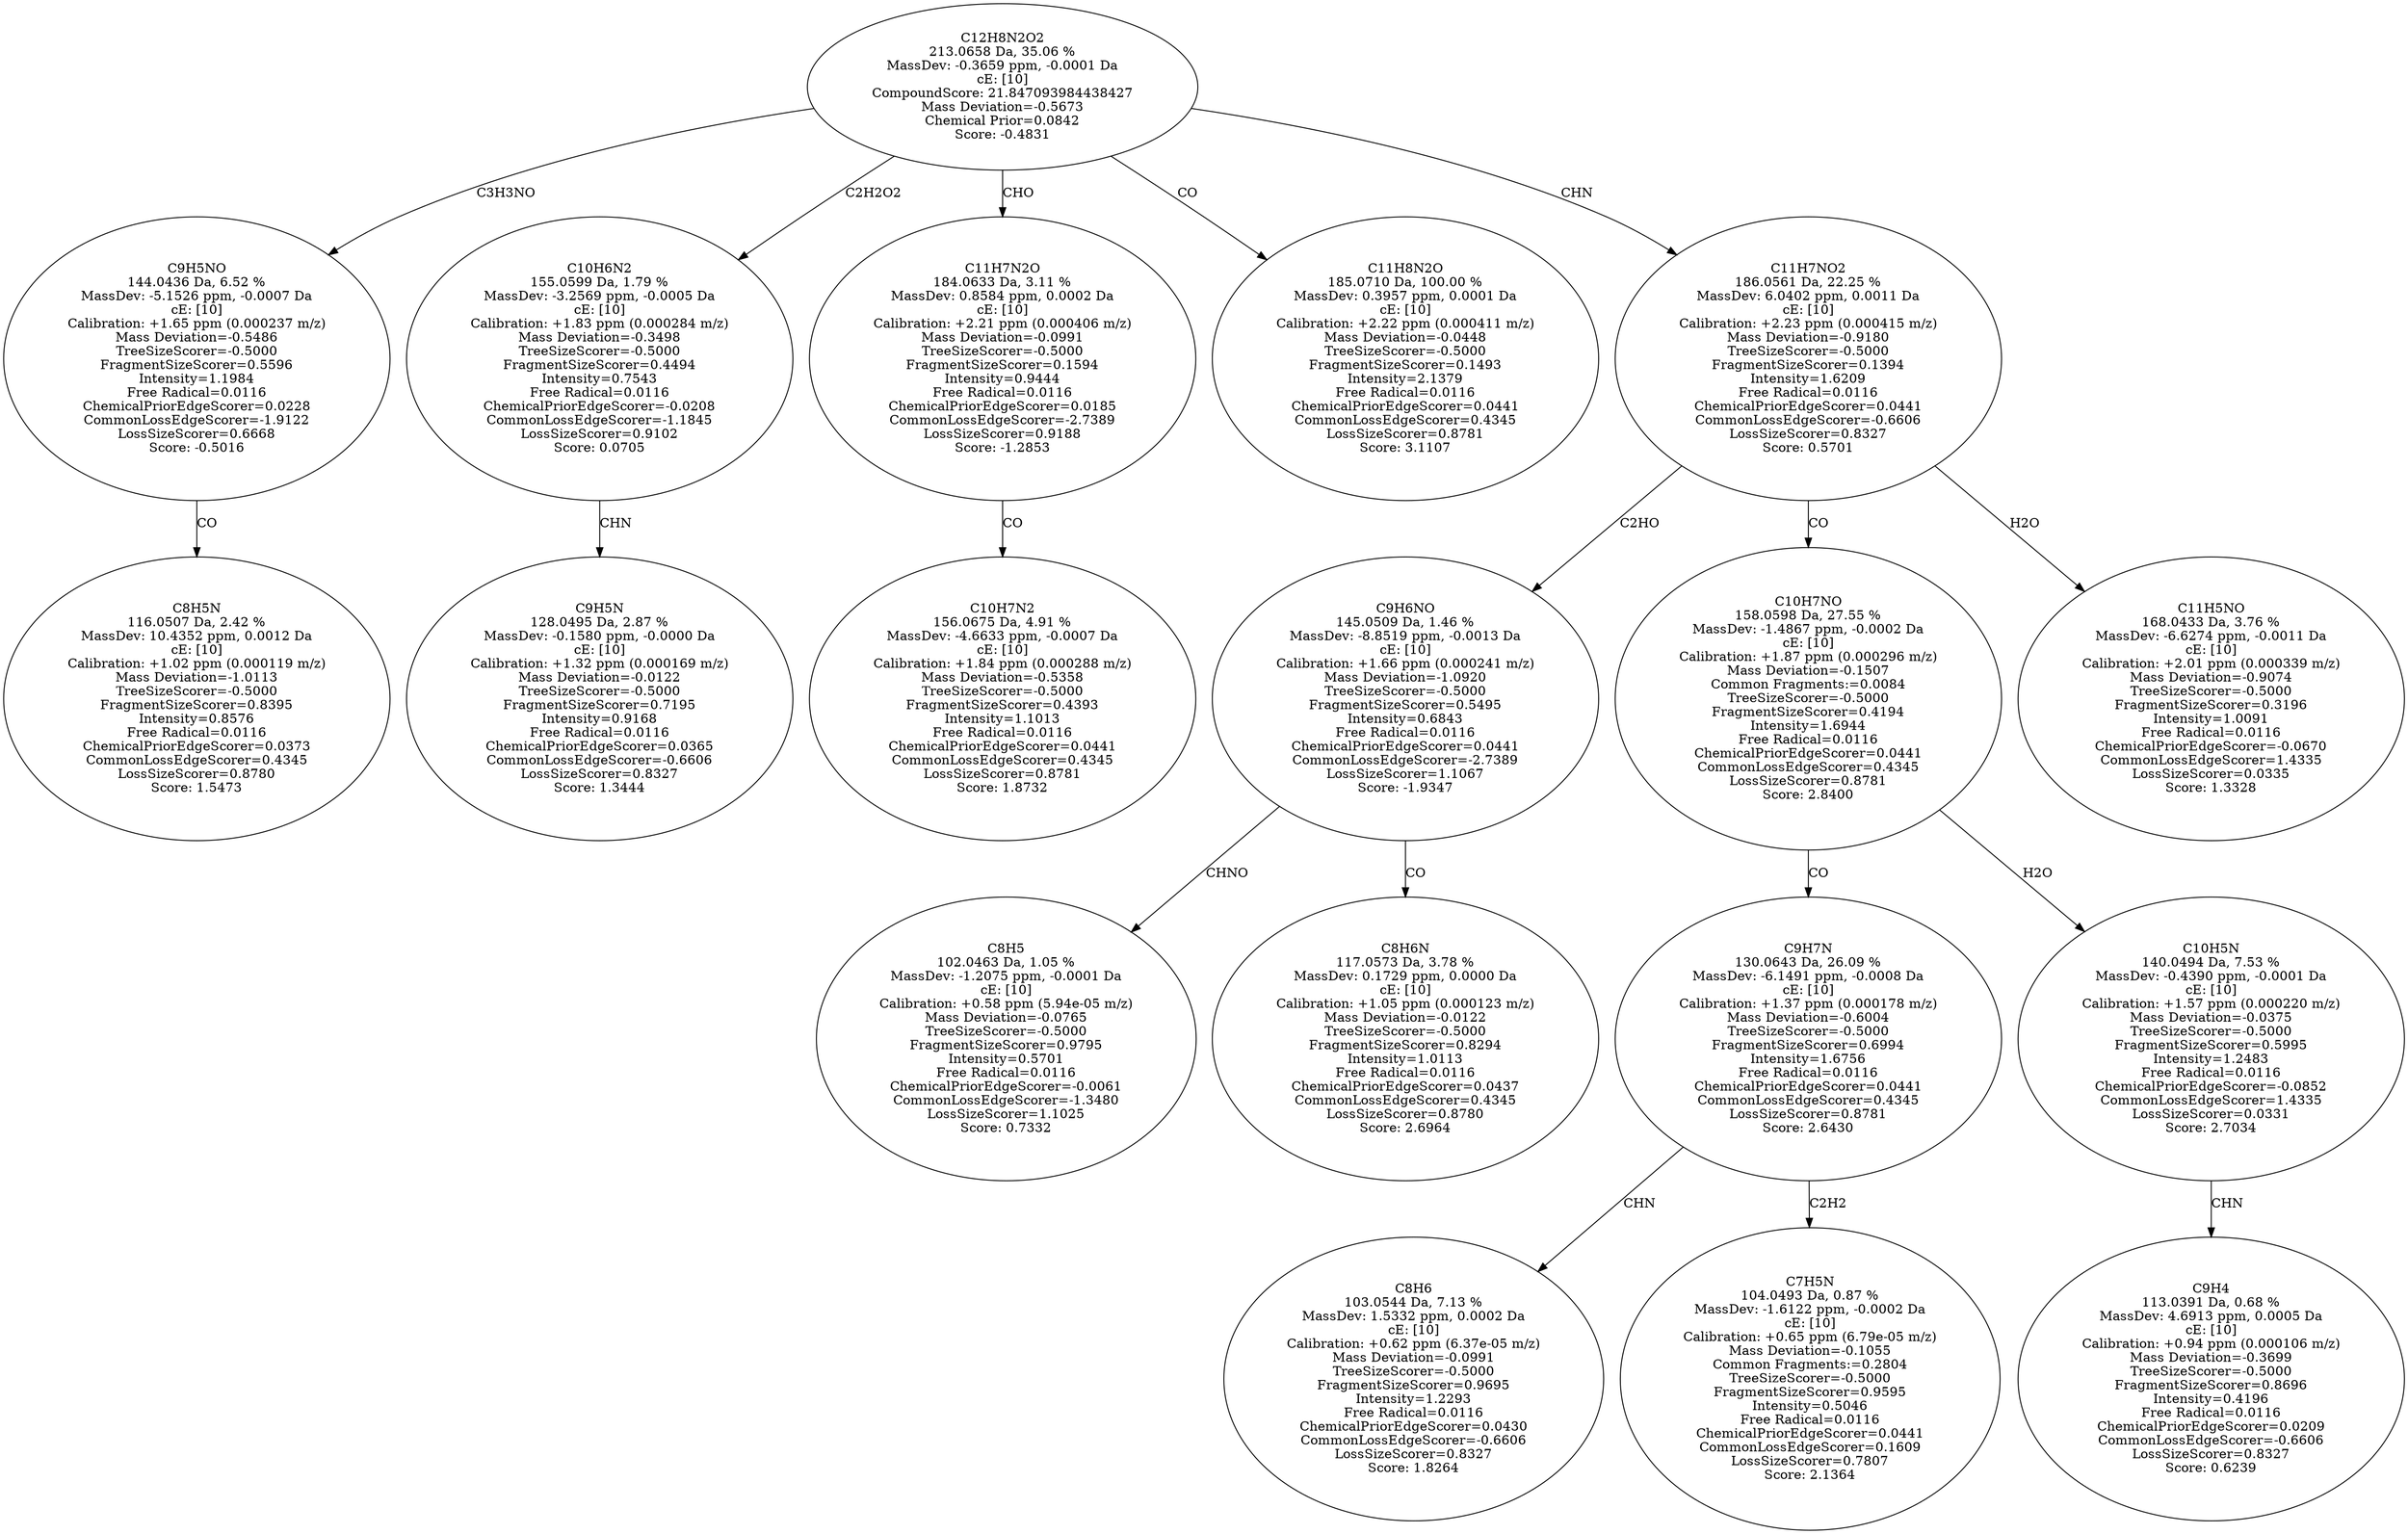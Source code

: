 strict digraph {
v1 [label="C8H5N\n116.0507 Da, 2.42 %\nMassDev: 10.4352 ppm, 0.0012 Da\ncE: [10]\nCalibration: +1.02 ppm (0.000119 m/z)\nMass Deviation=-1.0113\nTreeSizeScorer=-0.5000\nFragmentSizeScorer=0.8395\nIntensity=0.8576\nFree Radical=0.0116\nChemicalPriorEdgeScorer=0.0373\nCommonLossEdgeScorer=0.4345\nLossSizeScorer=0.8780\nScore: 1.5473"];
v2 [label="C9H5NO\n144.0436 Da, 6.52 %\nMassDev: -5.1526 ppm, -0.0007 Da\ncE: [10]\nCalibration: +1.65 ppm (0.000237 m/z)\nMass Deviation=-0.5486\nTreeSizeScorer=-0.5000\nFragmentSizeScorer=0.5596\nIntensity=1.1984\nFree Radical=0.0116\nChemicalPriorEdgeScorer=0.0228\nCommonLossEdgeScorer=-1.9122\nLossSizeScorer=0.6668\nScore: -0.5016"];
v3 [label="C9H5N\n128.0495 Da, 2.87 %\nMassDev: -0.1580 ppm, -0.0000 Da\ncE: [10]\nCalibration: +1.32 ppm (0.000169 m/z)\nMass Deviation=-0.0122\nTreeSizeScorer=-0.5000\nFragmentSizeScorer=0.7195\nIntensity=0.9168\nFree Radical=0.0116\nChemicalPriorEdgeScorer=0.0365\nCommonLossEdgeScorer=-0.6606\nLossSizeScorer=0.8327\nScore: 1.3444"];
v4 [label="C10H6N2\n155.0599 Da, 1.79 %\nMassDev: -3.2569 ppm, -0.0005 Da\ncE: [10]\nCalibration: +1.83 ppm (0.000284 m/z)\nMass Deviation=-0.3498\nTreeSizeScorer=-0.5000\nFragmentSizeScorer=0.4494\nIntensity=0.7543\nFree Radical=0.0116\nChemicalPriorEdgeScorer=-0.0208\nCommonLossEdgeScorer=-1.1845\nLossSizeScorer=0.9102\nScore: 0.0705"];
v5 [label="C10H7N2\n156.0675 Da, 4.91 %\nMassDev: -4.6633 ppm, -0.0007 Da\ncE: [10]\nCalibration: +1.84 ppm (0.000288 m/z)\nMass Deviation=-0.5358\nTreeSizeScorer=-0.5000\nFragmentSizeScorer=0.4393\nIntensity=1.1013\nFree Radical=0.0116\nChemicalPriorEdgeScorer=0.0441\nCommonLossEdgeScorer=0.4345\nLossSizeScorer=0.8781\nScore: 1.8732"];
v6 [label="C11H7N2O\n184.0633 Da, 3.11 %\nMassDev: 0.8584 ppm, 0.0002 Da\ncE: [10]\nCalibration: +2.21 ppm (0.000406 m/z)\nMass Deviation=-0.0991\nTreeSizeScorer=-0.5000\nFragmentSizeScorer=0.1594\nIntensity=0.9444\nFree Radical=0.0116\nChemicalPriorEdgeScorer=0.0185\nCommonLossEdgeScorer=-2.7389\nLossSizeScorer=0.9188\nScore: -1.2853"];
v7 [label="C11H8N2O\n185.0710 Da, 100.00 %\nMassDev: 0.3957 ppm, 0.0001 Da\ncE: [10]\nCalibration: +2.22 ppm (0.000411 m/z)\nMass Deviation=-0.0448\nTreeSizeScorer=-0.5000\nFragmentSizeScorer=0.1493\nIntensity=2.1379\nFree Radical=0.0116\nChemicalPriorEdgeScorer=0.0441\nCommonLossEdgeScorer=0.4345\nLossSizeScorer=0.8781\nScore: 3.1107"];
v8 [label="C8H5\n102.0463 Da, 1.05 %\nMassDev: -1.2075 ppm, -0.0001 Da\ncE: [10]\nCalibration: +0.58 ppm (5.94e-05 m/z)\nMass Deviation=-0.0765\nTreeSizeScorer=-0.5000\nFragmentSizeScorer=0.9795\nIntensity=0.5701\nFree Radical=0.0116\nChemicalPriorEdgeScorer=-0.0061\nCommonLossEdgeScorer=-1.3480\nLossSizeScorer=1.1025\nScore: 0.7332"];
v9 [label="C8H6N\n117.0573 Da, 3.78 %\nMassDev: 0.1729 ppm, 0.0000 Da\ncE: [10]\nCalibration: +1.05 ppm (0.000123 m/z)\nMass Deviation=-0.0122\nTreeSizeScorer=-0.5000\nFragmentSizeScorer=0.8294\nIntensity=1.0113\nFree Radical=0.0116\nChemicalPriorEdgeScorer=0.0437\nCommonLossEdgeScorer=0.4345\nLossSizeScorer=0.8780\nScore: 2.6964"];
v10 [label="C9H6NO\n145.0509 Da, 1.46 %\nMassDev: -8.8519 ppm, -0.0013 Da\ncE: [10]\nCalibration: +1.66 ppm (0.000241 m/z)\nMass Deviation=-1.0920\nTreeSizeScorer=-0.5000\nFragmentSizeScorer=0.5495\nIntensity=0.6843\nFree Radical=0.0116\nChemicalPriorEdgeScorer=0.0441\nCommonLossEdgeScorer=-2.7389\nLossSizeScorer=1.1067\nScore: -1.9347"];
v11 [label="C8H6\n103.0544 Da, 7.13 %\nMassDev: 1.5332 ppm, 0.0002 Da\ncE: [10]\nCalibration: +0.62 ppm (6.37e-05 m/z)\nMass Deviation=-0.0991\nTreeSizeScorer=-0.5000\nFragmentSizeScorer=0.9695\nIntensity=1.2293\nFree Radical=0.0116\nChemicalPriorEdgeScorer=0.0430\nCommonLossEdgeScorer=-0.6606\nLossSizeScorer=0.8327\nScore: 1.8264"];
v12 [label="C7H5N\n104.0493 Da, 0.87 %\nMassDev: -1.6122 ppm, -0.0002 Da\ncE: [10]\nCalibration: +0.65 ppm (6.79e-05 m/z)\nMass Deviation=-0.1055\nCommon Fragments:=0.2804\nTreeSizeScorer=-0.5000\nFragmentSizeScorer=0.9595\nIntensity=0.5046\nFree Radical=0.0116\nChemicalPriorEdgeScorer=0.0441\nCommonLossEdgeScorer=0.1609\nLossSizeScorer=0.7807\nScore: 2.1364"];
v13 [label="C9H7N\n130.0643 Da, 26.09 %\nMassDev: -6.1491 ppm, -0.0008 Da\ncE: [10]\nCalibration: +1.37 ppm (0.000178 m/z)\nMass Deviation=-0.6004\nTreeSizeScorer=-0.5000\nFragmentSizeScorer=0.6994\nIntensity=1.6756\nFree Radical=0.0116\nChemicalPriorEdgeScorer=0.0441\nCommonLossEdgeScorer=0.4345\nLossSizeScorer=0.8781\nScore: 2.6430"];
v14 [label="C9H4\n113.0391 Da, 0.68 %\nMassDev: 4.6913 ppm, 0.0005 Da\ncE: [10]\nCalibration: +0.94 ppm (0.000106 m/z)\nMass Deviation=-0.3699\nTreeSizeScorer=-0.5000\nFragmentSizeScorer=0.8696\nIntensity=0.4196\nFree Radical=0.0116\nChemicalPriorEdgeScorer=0.0209\nCommonLossEdgeScorer=-0.6606\nLossSizeScorer=0.8327\nScore: 0.6239"];
v15 [label="C10H5N\n140.0494 Da, 7.53 %\nMassDev: -0.4390 ppm, -0.0001 Da\ncE: [10]\nCalibration: +1.57 ppm (0.000220 m/z)\nMass Deviation=-0.0375\nTreeSizeScorer=-0.5000\nFragmentSizeScorer=0.5995\nIntensity=1.2483\nFree Radical=0.0116\nChemicalPriorEdgeScorer=-0.0852\nCommonLossEdgeScorer=1.4335\nLossSizeScorer=0.0331\nScore: 2.7034"];
v16 [label="C10H7NO\n158.0598 Da, 27.55 %\nMassDev: -1.4867 ppm, -0.0002 Da\ncE: [10]\nCalibration: +1.87 ppm (0.000296 m/z)\nMass Deviation=-0.1507\nCommon Fragments:=0.0084\nTreeSizeScorer=-0.5000\nFragmentSizeScorer=0.4194\nIntensity=1.6944\nFree Radical=0.0116\nChemicalPriorEdgeScorer=0.0441\nCommonLossEdgeScorer=0.4345\nLossSizeScorer=0.8781\nScore: 2.8400"];
v17 [label="C11H5NO\n168.0433 Da, 3.76 %\nMassDev: -6.6274 ppm, -0.0011 Da\ncE: [10]\nCalibration: +2.01 ppm (0.000339 m/z)\nMass Deviation=-0.9074\nTreeSizeScorer=-0.5000\nFragmentSizeScorer=0.3196\nIntensity=1.0091\nFree Radical=0.0116\nChemicalPriorEdgeScorer=-0.0670\nCommonLossEdgeScorer=1.4335\nLossSizeScorer=0.0335\nScore: 1.3328"];
v18 [label="C11H7NO2\n186.0561 Da, 22.25 %\nMassDev: 6.0402 ppm, 0.0011 Da\ncE: [10]\nCalibration: +2.23 ppm (0.000415 m/z)\nMass Deviation=-0.9180\nTreeSizeScorer=-0.5000\nFragmentSizeScorer=0.1394\nIntensity=1.6209\nFree Radical=0.0116\nChemicalPriorEdgeScorer=0.0441\nCommonLossEdgeScorer=-0.6606\nLossSizeScorer=0.8327\nScore: 0.5701"];
v19 [label="C12H8N2O2\n213.0658 Da, 35.06 %\nMassDev: -0.3659 ppm, -0.0001 Da\ncE: [10]\nCompoundScore: 21.847093984438427\nMass Deviation=-0.5673\nChemical Prior=0.0842\nScore: -0.4831"];
v2 -> v1 [label="CO"];
v19 -> v2 [label="C3H3NO"];
v4 -> v3 [label="CHN"];
v19 -> v4 [label="C2H2O2"];
v6 -> v5 [label="CO"];
v19 -> v6 [label="CHO"];
v19 -> v7 [label="CO"];
v10 -> v8 [label="CHNO"];
v10 -> v9 [label="CO"];
v18 -> v10 [label="C2HO"];
v13 -> v11 [label="CHN"];
v13 -> v12 [label="C2H2"];
v16 -> v13 [label="CO"];
v15 -> v14 [label="CHN"];
v16 -> v15 [label="H2O"];
v18 -> v16 [label="CO"];
v18 -> v17 [label="H2O"];
v19 -> v18 [label="CHN"];
}